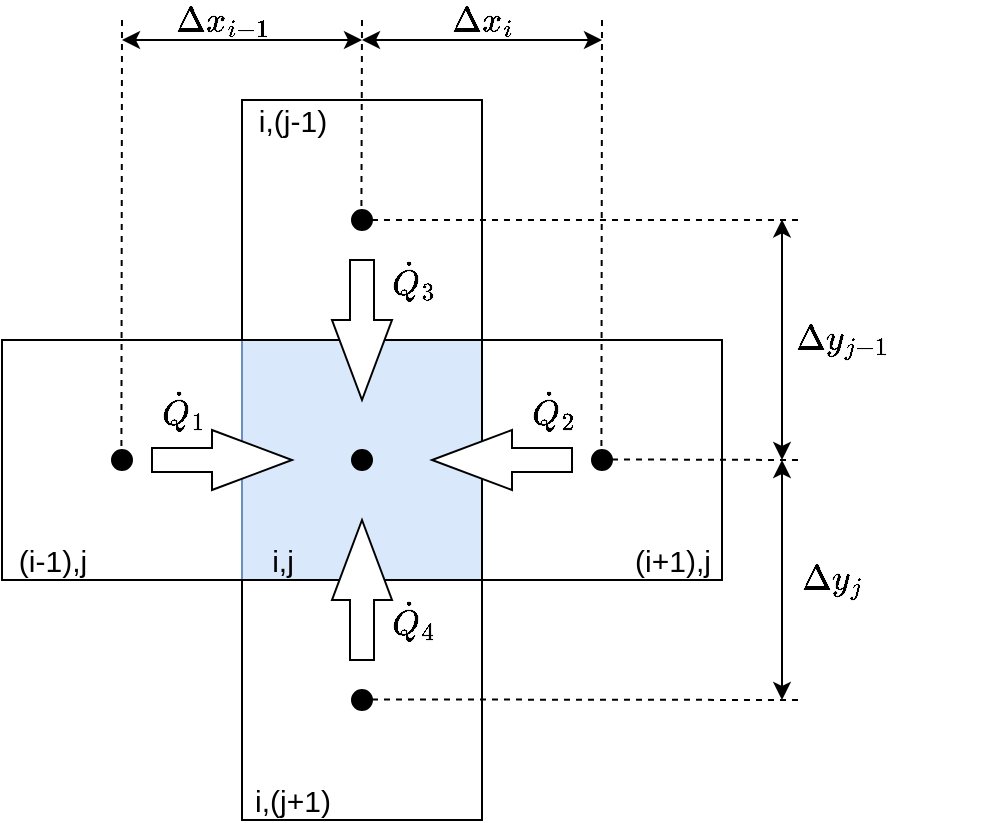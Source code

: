 <mxfile version="16.0.0" type="device"><diagram id="pV6zJCC3FpEzAFHbIeMB" name="Seite-1"><mxGraphModel dx="1102" dy="985" grid="1" gridSize="10" guides="1" tooltips="1" connect="1" arrows="1" fold="1" page="1" pageScale="1" pageWidth="827" pageHeight="1169" math="1" shadow="0"><root><mxCell id="0"/><mxCell id="1" parent="0"/><mxCell id="QXnjRvCcyFi2J5MWgo02-1" value="" style="whiteSpace=wrap;html=1;aspect=fixed;fontSize=15;" parent="1" vertex="1"><mxGeometry x="120" y="320" width="120" height="120" as="geometry"/></mxCell><mxCell id="QXnjRvCcyFi2J5MWgo02-2" value="" style="whiteSpace=wrap;html=1;aspect=fixed;fillColor=#dae8fc;strokeColor=#6c8ebf;fontSize=15;" parent="1" vertex="1"><mxGeometry x="240" y="320" width="120" height="120" as="geometry"/></mxCell><mxCell id="QXnjRvCcyFi2J5MWgo02-3" value="" style="whiteSpace=wrap;html=1;aspect=fixed;fontSize=15;" parent="1" vertex="1"><mxGeometry x="240" y="200" width="120" height="120" as="geometry"/></mxCell><mxCell id="QXnjRvCcyFi2J5MWgo02-4" value="" style="whiteSpace=wrap;html=1;aspect=fixed;fontSize=15;" parent="1" vertex="1"><mxGeometry x="240" y="440" width="120" height="120" as="geometry"/></mxCell><mxCell id="QXnjRvCcyFi2J5MWgo02-5" value="" style="whiteSpace=wrap;html=1;aspect=fixed;fontSize=15;" parent="1" vertex="1"><mxGeometry x="360" y="320" width="120" height="120" as="geometry"/></mxCell><mxCell id="QXnjRvCcyFi2J5MWgo02-10" value="" style="ellipse;whiteSpace=wrap;html=1;aspect=fixed;fillColor=#000000;fontSize=15;" parent="1" vertex="1"><mxGeometry x="295" y="375" width="10" height="10" as="geometry"/></mxCell><mxCell id="QXnjRvCcyFi2J5MWgo02-11" value="" style="ellipse;whiteSpace=wrap;html=1;aspect=fixed;fillColor=#000000;fontSize=15;" parent="1" vertex="1"><mxGeometry x="175" y="375" width="10" height="10" as="geometry"/></mxCell><mxCell id="QXnjRvCcyFi2J5MWgo02-12" value="" style="ellipse;whiteSpace=wrap;html=1;aspect=fixed;fillColor=#000000;fontSize=15;" parent="1" vertex="1"><mxGeometry x="295" y="495" width="10" height="10" as="geometry"/></mxCell><mxCell id="QXnjRvCcyFi2J5MWgo02-13" value="" style="ellipse;whiteSpace=wrap;html=1;aspect=fixed;fillColor=#000000;fontSize=15;" parent="1" vertex="1"><mxGeometry x="415" y="375" width="10" height="10" as="geometry"/></mxCell><mxCell id="QXnjRvCcyFi2J5MWgo02-14" value="" style="ellipse;whiteSpace=wrap;html=1;aspect=fixed;fillColor=#000000;fontSize=15;" parent="1" vertex="1"><mxGeometry x="295" y="255" width="10" height="10" as="geometry"/></mxCell><mxCell id="QXnjRvCcyFi2J5MWgo02-15" value="" style="html=1;shadow=0;dashed=0;align=center;verticalAlign=middle;shape=mxgraph.arrows2.arrow;dy=0.6;dx=40;notch=0;rotation=0;fontSize=15;" parent="1" vertex="1"><mxGeometry x="195" y="365" width="70" height="30" as="geometry"/></mxCell><mxCell id="QXnjRvCcyFi2J5MWgo02-17" value="" style="html=1;shadow=0;dashed=0;align=center;verticalAlign=middle;shape=mxgraph.arrows2.arrow;dy=0.6;dx=40;notch=0;rotation=90;fontSize=15;" parent="1" vertex="1"><mxGeometry x="265" y="300" width="70" height="30" as="geometry"/></mxCell><mxCell id="QXnjRvCcyFi2J5MWgo02-18" value="" style="html=1;shadow=0;dashed=0;align=center;verticalAlign=middle;shape=mxgraph.arrows2.arrow;dy=0.6;dx=40;notch=0;rotation=-180;fontSize=15;" parent="1" vertex="1"><mxGeometry x="335" y="365" width="70" height="30" as="geometry"/></mxCell><mxCell id="QXnjRvCcyFi2J5MWgo02-19" value="" style="html=1;shadow=0;dashed=0;align=center;verticalAlign=middle;shape=mxgraph.arrows2.arrow;dy=0.6;dx=40;notch=0;rotation=-90;fontSize=15;" parent="1" vertex="1"><mxGeometry x="265" y="430" width="70" height="30" as="geometry"/></mxCell><mxCell id="QXnjRvCcyFi2J5MWgo02-21" value="(i-1),j" style="text;html=1;align=center;verticalAlign=middle;resizable=0;points=[];autosize=1;strokeColor=none;fillColor=none;fontSize=15;" parent="1" vertex="1"><mxGeometry x="120" y="420" width="50" height="20" as="geometry"/></mxCell><mxCell id="QXnjRvCcyFi2J5MWgo02-22" value="i,(j-1)" style="text;html=1;align=center;verticalAlign=middle;resizable=0;points=[];autosize=1;strokeColor=none;fillColor=none;fontSize=15;" parent="1" vertex="1"><mxGeometry x="240" y="200" width="50" height="20" as="geometry"/></mxCell><mxCell id="QXnjRvCcyFi2J5MWgo02-23" value="(i+1),j" style="text;html=1;align=center;verticalAlign=middle;resizable=0;points=[];autosize=1;strokeColor=none;fillColor=none;fontSize=15;" parent="1" vertex="1"><mxGeometry x="430" y="420" width="50" height="20" as="geometry"/></mxCell><mxCell id="QXnjRvCcyFi2J5MWgo02-24" value="i,(j+1)" style="text;html=1;align=center;verticalAlign=middle;resizable=0;points=[];autosize=1;strokeColor=none;fillColor=none;fontSize=15;" parent="1" vertex="1"><mxGeometry x="240" y="540" width="50" height="20" as="geometry"/></mxCell><mxCell id="QXnjRvCcyFi2J5MWgo02-25" value="" style="endArrow=none;dashed=1;html=1;rounded=0;exitX=1;exitY=0.5;exitDx=0;exitDy=0;fontSize=15;" parent="1" source="QXnjRvCcyFi2J5MWgo02-14" edge="1"><mxGeometry width="50" height="50" relative="1" as="geometry"><mxPoint x="320" y="259.71" as="sourcePoint"/><mxPoint x="520" y="260" as="targetPoint"/></mxGeometry></mxCell><mxCell id="QXnjRvCcyFi2J5MWgo02-26" value="" style="endArrow=none;dashed=1;html=1;rounded=0;exitX=1;exitY=0.5;exitDx=0;exitDy=0;fontSize=15;" parent="1" edge="1"><mxGeometry width="50" height="50" relative="1" as="geometry"><mxPoint x="305" y="499.71" as="sourcePoint"/><mxPoint x="520" y="500" as="targetPoint"/></mxGeometry></mxCell><mxCell id="QXnjRvCcyFi2J5MWgo02-27" value="" style="endArrow=none;dashed=1;html=1;rounded=0;exitX=1;exitY=0.5;exitDx=0;exitDy=0;fontSize=15;" parent="1" edge="1"><mxGeometry width="50" height="50" relative="1" as="geometry"><mxPoint x="425" y="379.71" as="sourcePoint"/><mxPoint x="520" y="380" as="targetPoint"/></mxGeometry></mxCell><mxCell id="QXnjRvCcyFi2J5MWgo02-28" value="" style="endArrow=none;dashed=1;html=1;rounded=0;fontSize=15;" parent="1" edge="1"><mxGeometry width="50" height="50" relative="1" as="geometry"><mxPoint x="180" y="160" as="sourcePoint"/><mxPoint x="179.71" y="375" as="targetPoint"/></mxGeometry></mxCell><mxCell id="QXnjRvCcyFi2J5MWgo02-29" value="" style="endArrow=none;dashed=1;html=1;rounded=0;fontSize=15;" parent="1" edge="1"><mxGeometry width="50" height="50" relative="1" as="geometry"><mxPoint x="420" y="160" as="sourcePoint"/><mxPoint x="419.71" y="375" as="targetPoint"/></mxGeometry></mxCell><mxCell id="QXnjRvCcyFi2J5MWgo02-30" value="" style="endArrow=none;dashed=1;html=1;rounded=0;fontSize=15;" parent="1" edge="1"><mxGeometry width="50" height="50" relative="1" as="geometry"><mxPoint x="300" y="160" as="sourcePoint"/><mxPoint x="299.71" y="255" as="targetPoint"/></mxGeometry></mxCell><mxCell id="QXnjRvCcyFi2J5MWgo02-31" value="" style="endArrow=classic;startArrow=classic;html=1;rounded=0;fontSize=15;" parent="1" edge="1"><mxGeometry width="50" height="50" relative="1" as="geometry"><mxPoint x="180" y="170" as="sourcePoint"/><mxPoint x="300" y="170" as="targetPoint"/></mxGeometry></mxCell><mxCell id="QXnjRvCcyFi2J5MWgo02-32" value="" style="endArrow=classic;startArrow=classic;html=1;rounded=0;fontSize=15;" parent="1" edge="1"><mxGeometry width="50" height="50" relative="1" as="geometry"><mxPoint x="300" y="170" as="sourcePoint"/><mxPoint x="420" y="170" as="targetPoint"/></mxGeometry></mxCell><mxCell id="QXnjRvCcyFi2J5MWgo02-33" value="" style="endArrow=classic;startArrow=classic;html=1;rounded=0;fontSize=15;" parent="1" edge="1"><mxGeometry width="50" height="50" relative="1" as="geometry"><mxPoint x="510" y="259.71" as="sourcePoint"/><mxPoint x="510" y="380" as="targetPoint"/></mxGeometry></mxCell><mxCell id="QXnjRvCcyFi2J5MWgo02-34" value="" style="endArrow=classic;startArrow=classic;html=1;rounded=0;fontSize=15;" parent="1" edge="1"><mxGeometry width="50" height="50" relative="1" as="geometry"><mxPoint x="510" y="380" as="sourcePoint"/><mxPoint x="510" y="500" as="targetPoint"/></mxGeometry></mxCell><mxCell id="QXnjRvCcyFi2J5MWgo02-38" value="i,j" style="text;html=1;align=center;verticalAlign=middle;resizable=0;points=[];autosize=1;strokeColor=none;fillColor=none;fontSize=15;" parent="1" vertex="1"><mxGeometry x="245" y="420" width="30" height="20" as="geometry"/></mxCell><mxCell id="QXnjRvCcyFi2J5MWgo02-39" value="$$\dot{Q}_1 $$" style="text;html=1;align=center;verticalAlign=middle;resizable=0;points=[];autosize=1;strokeColor=none;fillColor=none;fontSize=15;" parent="1" vertex="1"><mxGeometry x="150" y="345" width="120" height="20" as="geometry"/></mxCell><mxCell id="QXnjRvCcyFi2J5MWgo02-42" value="$$\dot{Q}_2 $$" style="text;html=1;align=center;verticalAlign=middle;resizable=0;points=[];autosize=1;strokeColor=none;fillColor=none;fontSize=15;" parent="1" vertex="1"><mxGeometry x="335" y="345" width="120" height="20" as="geometry"/></mxCell><mxCell id="QXnjRvCcyFi2J5MWgo02-43" value="$$\dot{Q}_3 $$" style="text;html=1;align=center;verticalAlign=middle;resizable=0;points=[];autosize=1;strokeColor=none;fillColor=none;fontSize=15;" parent="1" vertex="1"><mxGeometry x="265" y="280" width="120" height="20" as="geometry"/></mxCell><mxCell id="QXnjRvCcyFi2J5MWgo02-44" value="$$\dot{Q}_4&amp;nbsp;$$" style="text;html=1;align=center;verticalAlign=middle;resizable=0;points=[];autosize=1;strokeColor=none;fillColor=none;fontSize=15;" parent="1" vertex="1"><mxGeometry x="265" y="450" width="120" height="20" as="geometry"/></mxCell><mxCell id="QXnjRvCcyFi2J5MWgo02-45" value="$$ \Delta x_{i-1}$$" style="text;html=1;align=center;verticalAlign=middle;resizable=0;points=[];autosize=1;strokeColor=none;fillColor=none;fontSize=15;" parent="1" vertex="1"><mxGeometry x="160" y="150" width="140" height="20" as="geometry"/></mxCell><mxCell id="QXnjRvCcyFi2J5MWgo02-46" value="$$ \Delta x_{i}$$" style="text;html=1;align=center;verticalAlign=middle;resizable=0;points=[];autosize=1;strokeColor=none;fillColor=none;fontSize=15;" parent="1" vertex="1"><mxGeometry x="295" y="150" width="130" height="20" as="geometry"/></mxCell><mxCell id="QXnjRvCcyFi2J5MWgo02-47" value="$$ \Delta y_{j-1}$$" style="text;html=1;align=center;verticalAlign=middle;resizable=0;points=[];autosize=1;strokeColor=none;fillColor=none;fontSize=15;" parent="1" vertex="1"><mxGeometry x="470" y="310" width="140" height="20" as="geometry"/></mxCell><mxCell id="QXnjRvCcyFi2J5MWgo02-48" value="$$ \Delta y_{j}$$" style="text;html=1;align=center;verticalAlign=middle;resizable=0;points=[];autosize=1;strokeColor=none;fillColor=none;fontSize=15;" parent="1" vertex="1"><mxGeometry x="470" y="430" width="130" height="20" as="geometry"/></mxCell></root></mxGraphModel></diagram></mxfile>